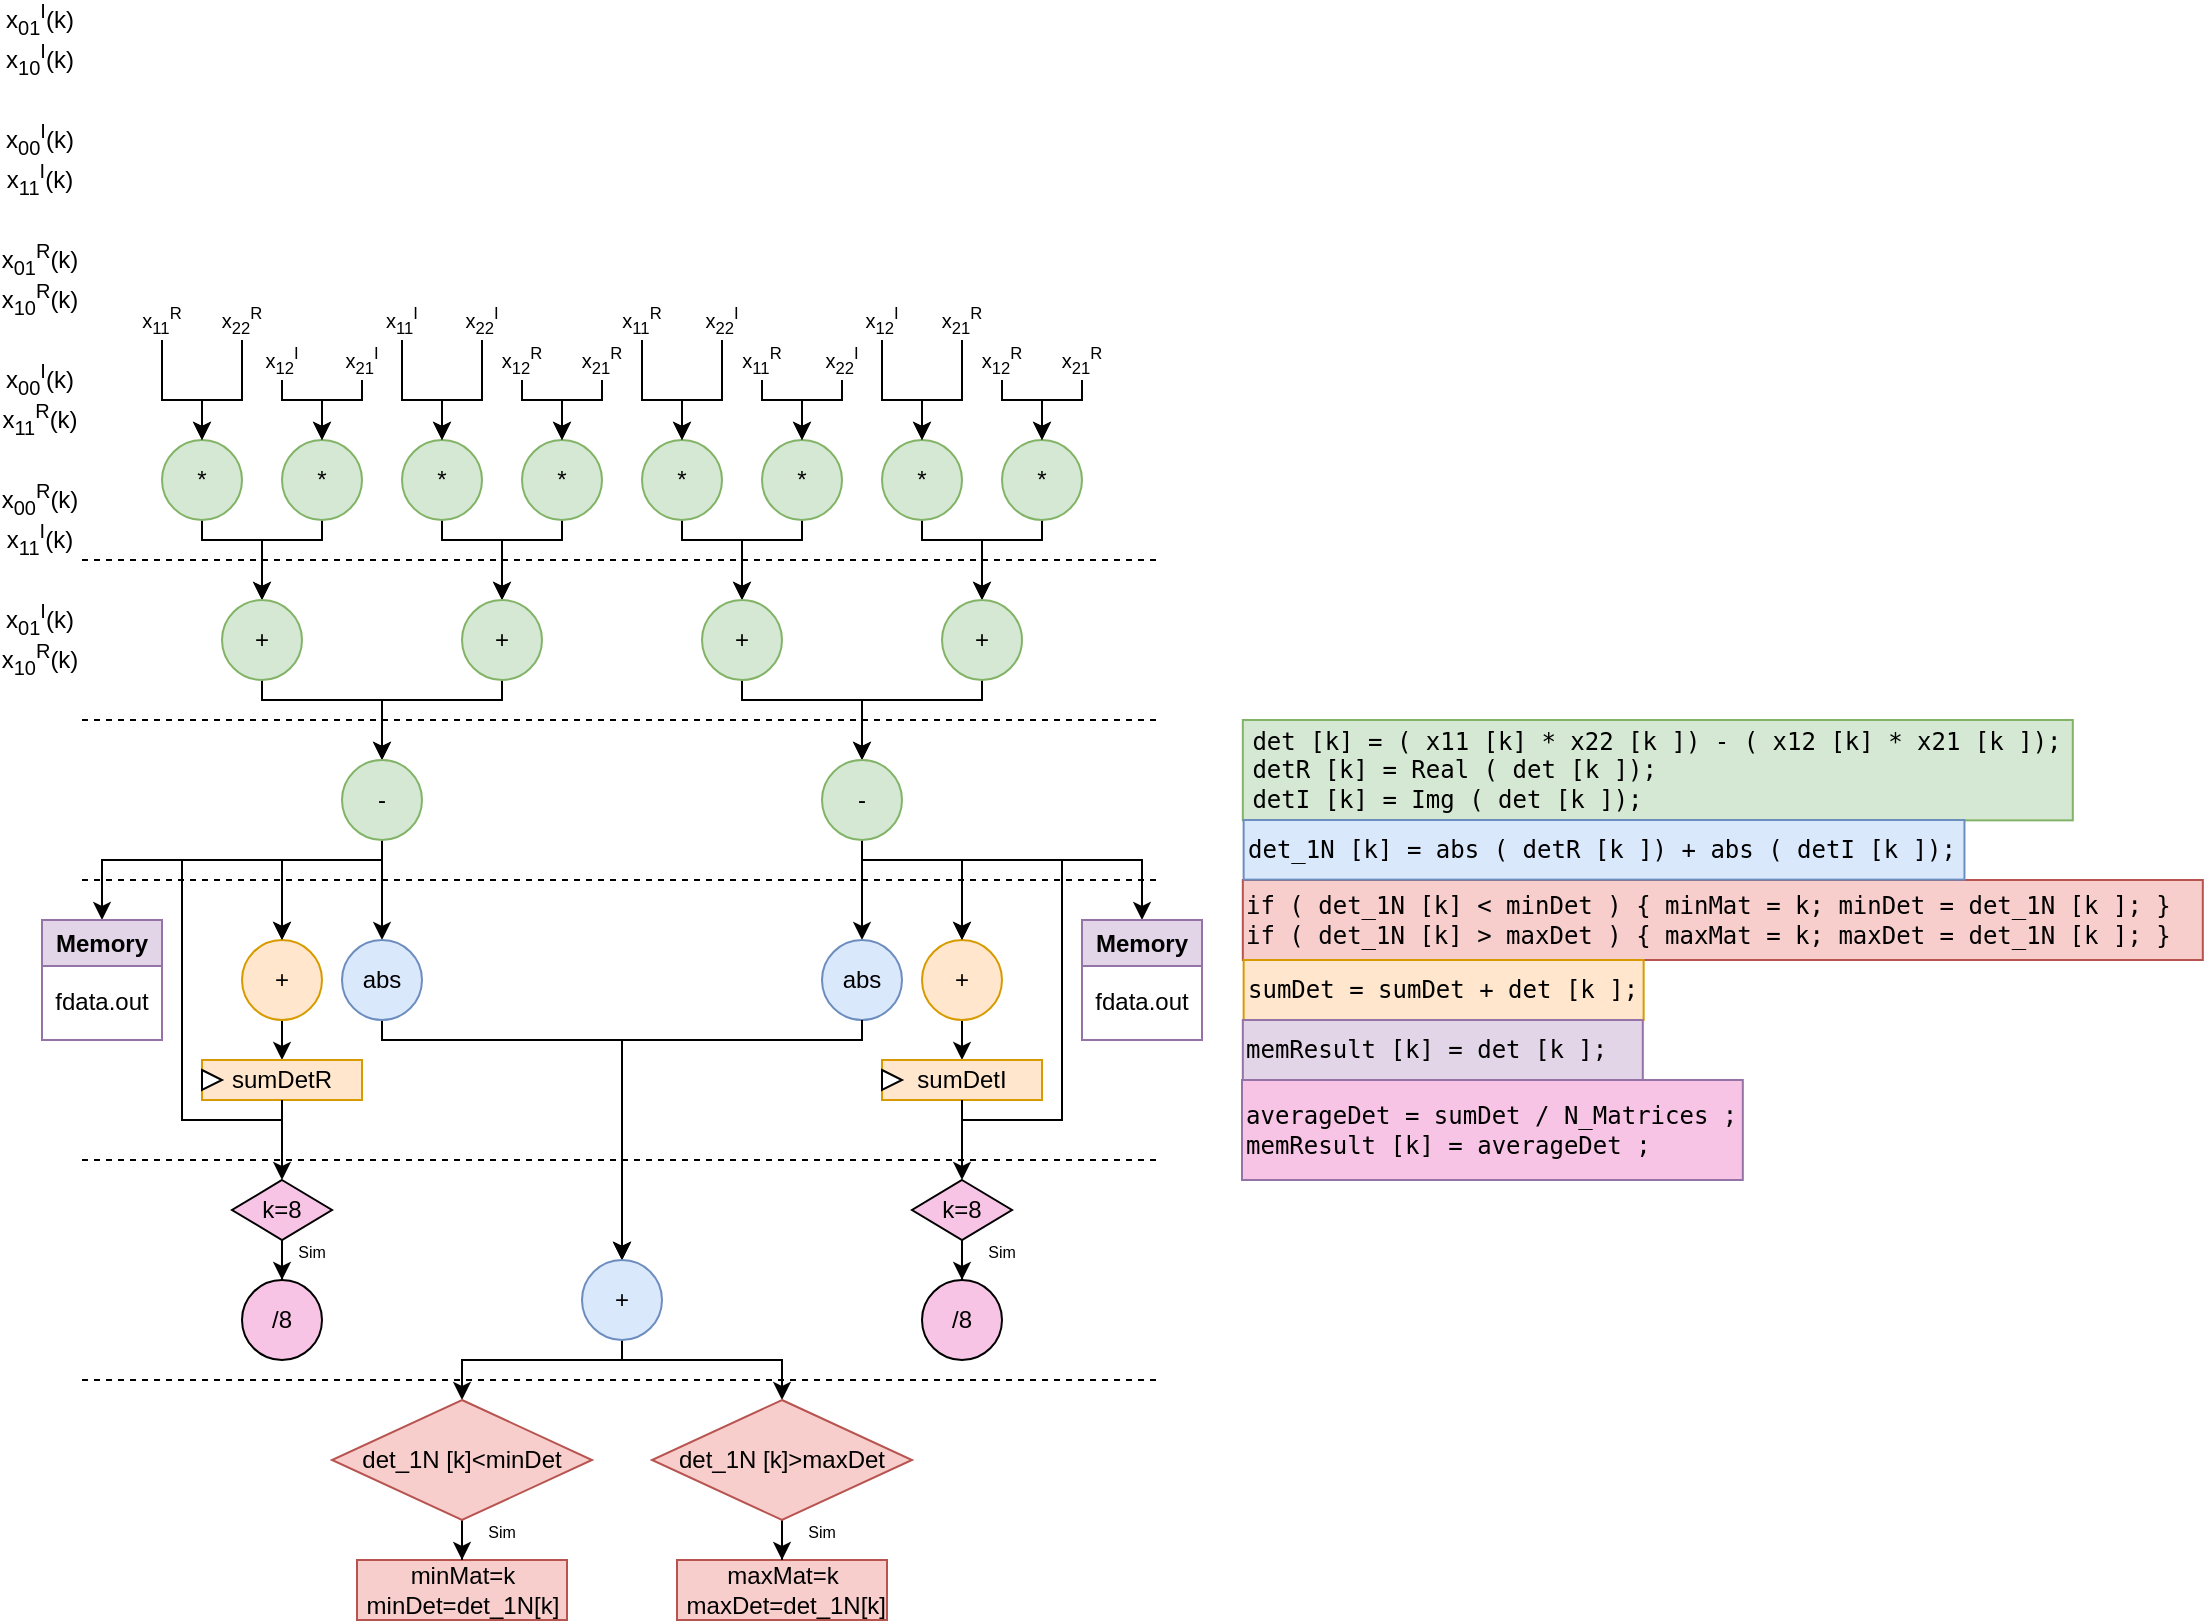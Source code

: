 <mxfile version="24.8.3">
  <diagram name="Page-1" id="7IZlaRfim9HSo66foFJ8">
    <mxGraphModel dx="710" dy="413" grid="1" gridSize="10" guides="1" tooltips="1" connect="1" arrows="1" fold="1" page="1" pageScale="1" pageWidth="850" pageHeight="1100" math="0" shadow="0">
      <root>
        <mxCell id="0" />
        <mxCell id="1" parent="0" />
        <mxCell id="OnwZRqGxgUayh9ZLNMnh-13" value="" style="endArrow=none;dashed=1;html=1;rounded=0;" edge="1" parent="1">
          <mxGeometry width="50" height="50" relative="1" as="geometry">
            <mxPoint x="200" y="420" as="sourcePoint" />
            <mxPoint x="740" y="420" as="targetPoint" />
          </mxGeometry>
        </mxCell>
        <mxCell id="OnwZRqGxgUayh9ZLNMnh-18" value="" style="endArrow=none;dashed=1;html=1;rounded=0;" edge="1" parent="1">
          <mxGeometry width="50" height="50" relative="1" as="geometry">
            <mxPoint x="200" y="500" as="sourcePoint" />
            <mxPoint x="740" y="500" as="targetPoint" />
          </mxGeometry>
        </mxCell>
        <mxCell id="OnwZRqGxgUayh9ZLNMnh-43" style="edgeStyle=orthogonalEdgeStyle;rounded=0;orthogonalLoop=1;jettySize=auto;html=1;entryX=0.5;entryY=0;entryDx=0;entryDy=0;" edge="1" parent="1" source="OnwZRqGxgUayh9ZLNMnh-23" target="OnwZRqGxgUayh9ZLNMnh-31">
          <mxGeometry relative="1" as="geometry">
            <Array as="points">
              <mxPoint x="260" y="410" />
              <mxPoint x="290" y="410" />
            </Array>
          </mxGeometry>
        </mxCell>
        <mxCell id="OnwZRqGxgUayh9ZLNMnh-23" value="*" style="ellipse;whiteSpace=wrap;html=1;aspect=fixed;fillColor=#d5e8d4;strokeColor=#82b366;" vertex="1" parent="1">
          <mxGeometry x="240" y="360" width="40" height="40" as="geometry" />
        </mxCell>
        <mxCell id="OnwZRqGxgUayh9ZLNMnh-45" style="edgeStyle=orthogonalEdgeStyle;rounded=0;orthogonalLoop=1;jettySize=auto;html=1;entryX=0.5;entryY=0;entryDx=0;entryDy=0;" edge="1" parent="1" target="OnwZRqGxgUayh9ZLNMnh-32">
          <mxGeometry relative="1" as="geometry">
            <mxPoint x="380" y="400" as="sourcePoint" />
            <Array as="points">
              <mxPoint x="380" y="410" />
              <mxPoint x="410" y="410" />
            </Array>
          </mxGeometry>
        </mxCell>
        <mxCell id="OnwZRqGxgUayh9ZLNMnh-48" style="edgeStyle=orthogonalEdgeStyle;rounded=0;orthogonalLoop=1;jettySize=auto;html=1;entryX=0.5;entryY=0;entryDx=0;entryDy=0;" edge="1" parent="1" target="OnwZRqGxgUayh9ZLNMnh-33">
          <mxGeometry relative="1" as="geometry">
            <mxPoint x="500" y="400" as="sourcePoint" />
            <Array as="points">
              <mxPoint x="500" y="410" />
              <mxPoint x="530" y="410" />
            </Array>
          </mxGeometry>
        </mxCell>
        <mxCell id="OnwZRqGxgUayh9ZLNMnh-50" style="edgeStyle=orthogonalEdgeStyle;rounded=0;orthogonalLoop=1;jettySize=auto;html=1;entryX=0.5;entryY=0;entryDx=0;entryDy=0;" edge="1" parent="1" target="OnwZRqGxgUayh9ZLNMnh-34">
          <mxGeometry relative="1" as="geometry">
            <mxPoint x="620" y="400" as="sourcePoint" />
            <Array as="points">
              <mxPoint x="620" y="410" />
              <mxPoint x="650" y="410" />
            </Array>
          </mxGeometry>
        </mxCell>
        <mxCell id="OnwZRqGxgUayh9ZLNMnh-44" style="edgeStyle=orthogonalEdgeStyle;rounded=0;orthogonalLoop=1;jettySize=auto;html=1;entryX=0.5;entryY=0;entryDx=0;entryDy=0;" edge="1" parent="1" target="OnwZRqGxgUayh9ZLNMnh-31">
          <mxGeometry relative="1" as="geometry">
            <mxPoint x="320" y="400" as="sourcePoint" />
            <Array as="points">
              <mxPoint x="320" y="410" />
              <mxPoint x="290" y="410" />
            </Array>
          </mxGeometry>
        </mxCell>
        <mxCell id="OnwZRqGxgUayh9ZLNMnh-47" style="edgeStyle=orthogonalEdgeStyle;rounded=0;orthogonalLoop=1;jettySize=auto;html=1;entryX=0.5;entryY=0;entryDx=0;entryDy=0;" edge="1" parent="1" target="OnwZRqGxgUayh9ZLNMnh-32">
          <mxGeometry relative="1" as="geometry">
            <mxPoint x="440" y="400" as="sourcePoint" />
            <Array as="points">
              <mxPoint x="440" y="410" />
              <mxPoint x="410" y="410" />
            </Array>
          </mxGeometry>
        </mxCell>
        <mxCell id="OnwZRqGxgUayh9ZLNMnh-49" style="edgeStyle=orthogonalEdgeStyle;rounded=0;orthogonalLoop=1;jettySize=auto;html=1;" edge="1" parent="1">
          <mxGeometry relative="1" as="geometry">
            <mxPoint x="530" y="440" as="targetPoint" />
            <mxPoint x="560" y="400" as="sourcePoint" />
            <Array as="points">
              <mxPoint x="560" y="410" />
              <mxPoint x="530" y="410" />
            </Array>
          </mxGeometry>
        </mxCell>
        <mxCell id="OnwZRqGxgUayh9ZLNMnh-51" style="edgeStyle=orthogonalEdgeStyle;rounded=0;orthogonalLoop=1;jettySize=auto;html=1;" edge="1" parent="1">
          <mxGeometry relative="1" as="geometry">
            <mxPoint x="650" y="440" as="targetPoint" />
            <mxPoint x="680" y="400" as="sourcePoint" />
            <Array as="points">
              <mxPoint x="680" y="410" />
              <mxPoint x="650" y="410" />
            </Array>
          </mxGeometry>
        </mxCell>
        <mxCell id="OnwZRqGxgUayh9ZLNMnh-53" style="edgeStyle=orthogonalEdgeStyle;rounded=0;orthogonalLoop=1;jettySize=auto;html=1;entryX=0.5;entryY=0;entryDx=0;entryDy=0;" edge="1" parent="1" source="OnwZRqGxgUayh9ZLNMnh-31" target="OnwZRqGxgUayh9ZLNMnh-40">
          <mxGeometry relative="1" as="geometry">
            <Array as="points">
              <mxPoint x="290" y="490" />
              <mxPoint x="350" y="490" />
            </Array>
          </mxGeometry>
        </mxCell>
        <mxCell id="OnwZRqGxgUayh9ZLNMnh-31" value="+" style="ellipse;whiteSpace=wrap;html=1;aspect=fixed;fillColor=#d5e8d4;strokeColor=#82b366;" vertex="1" parent="1">
          <mxGeometry x="270" y="440" width="40" height="40" as="geometry" />
        </mxCell>
        <mxCell id="OnwZRqGxgUayh9ZLNMnh-54" style="edgeStyle=orthogonalEdgeStyle;rounded=0;orthogonalLoop=1;jettySize=auto;html=1;entryX=0.5;entryY=0;entryDx=0;entryDy=0;" edge="1" parent="1" source="OnwZRqGxgUayh9ZLNMnh-32" target="OnwZRqGxgUayh9ZLNMnh-40">
          <mxGeometry relative="1" as="geometry">
            <Array as="points">
              <mxPoint x="410" y="490" />
              <mxPoint x="350" y="490" />
            </Array>
          </mxGeometry>
        </mxCell>
        <mxCell id="OnwZRqGxgUayh9ZLNMnh-32" value="+" style="ellipse;whiteSpace=wrap;html=1;aspect=fixed;fillColor=#d5e8d4;strokeColor=#82b366;" vertex="1" parent="1">
          <mxGeometry x="390" y="440" width="40" height="40" as="geometry" />
        </mxCell>
        <mxCell id="OnwZRqGxgUayh9ZLNMnh-55" style="edgeStyle=orthogonalEdgeStyle;rounded=0;orthogonalLoop=1;jettySize=auto;html=1;entryX=0.5;entryY=0;entryDx=0;entryDy=0;" edge="1" parent="1" source="OnwZRqGxgUayh9ZLNMnh-33" target="OnwZRqGxgUayh9ZLNMnh-41">
          <mxGeometry relative="1" as="geometry">
            <Array as="points">
              <mxPoint x="530" y="490" />
              <mxPoint x="590" y="490" />
            </Array>
          </mxGeometry>
        </mxCell>
        <mxCell id="OnwZRqGxgUayh9ZLNMnh-33" value="+" style="ellipse;whiteSpace=wrap;html=1;aspect=fixed;fillColor=#d5e8d4;strokeColor=#82b366;" vertex="1" parent="1">
          <mxGeometry x="510" y="440" width="40" height="40" as="geometry" />
        </mxCell>
        <mxCell id="OnwZRqGxgUayh9ZLNMnh-56" style="edgeStyle=orthogonalEdgeStyle;rounded=0;orthogonalLoop=1;jettySize=auto;html=1;" edge="1" parent="1" source="OnwZRqGxgUayh9ZLNMnh-34">
          <mxGeometry relative="1" as="geometry">
            <mxPoint x="590" y="520" as="targetPoint" />
            <Array as="points">
              <mxPoint x="650" y="490" />
              <mxPoint x="590" y="490" />
            </Array>
          </mxGeometry>
        </mxCell>
        <mxCell id="OnwZRqGxgUayh9ZLNMnh-34" value="+" style="ellipse;whiteSpace=wrap;html=1;aspect=fixed;fillColor=#d5e8d4;strokeColor=#82b366;" vertex="1" parent="1">
          <mxGeometry x="630" y="440" width="40" height="40" as="geometry" />
        </mxCell>
        <mxCell id="OnwZRqGxgUayh9ZLNMnh-60" style="edgeStyle=orthogonalEdgeStyle;rounded=0;orthogonalLoop=1;jettySize=auto;html=1;" edge="1" parent="1" source="OnwZRqGxgUayh9ZLNMnh-40" target="OnwZRqGxgUayh9ZLNMnh-58">
          <mxGeometry relative="1" as="geometry" />
        </mxCell>
        <mxCell id="OnwZRqGxgUayh9ZLNMnh-96" style="edgeStyle=orthogonalEdgeStyle;rounded=0;orthogonalLoop=1;jettySize=auto;html=1;exitX=0.5;exitY=1;exitDx=0;exitDy=0;" edge="1" parent="1" source="OnwZRqGxgUayh9ZLNMnh-40">
          <mxGeometry relative="1" as="geometry">
            <mxPoint x="300" y="610" as="targetPoint" />
            <Array as="points">
              <mxPoint x="350" y="570" />
              <mxPoint x="300" y="570" />
              <mxPoint x="300" y="600" />
            </Array>
          </mxGeometry>
        </mxCell>
        <mxCell id="OnwZRqGxgUayh9ZLNMnh-134" style="edgeStyle=orthogonalEdgeStyle;rounded=0;orthogonalLoop=1;jettySize=auto;html=1;entryX=0.5;entryY=0;entryDx=0;entryDy=0;" edge="1" parent="1" source="OnwZRqGxgUayh9ZLNMnh-40" target="OnwZRqGxgUayh9ZLNMnh-131">
          <mxGeometry relative="1" as="geometry">
            <Array as="points">
              <mxPoint x="350" y="570" />
              <mxPoint x="210" y="570" />
            </Array>
          </mxGeometry>
        </mxCell>
        <mxCell id="OnwZRqGxgUayh9ZLNMnh-40" value="-" style="ellipse;whiteSpace=wrap;html=1;aspect=fixed;fillColor=#d5e8d4;strokeColor=#82b366;" vertex="1" parent="1">
          <mxGeometry x="330" y="520" width="40" height="40" as="geometry" />
        </mxCell>
        <mxCell id="OnwZRqGxgUayh9ZLNMnh-61" style="edgeStyle=orthogonalEdgeStyle;rounded=0;orthogonalLoop=1;jettySize=auto;html=1;entryX=0.5;entryY=0;entryDx=0;entryDy=0;" edge="1" parent="1" source="OnwZRqGxgUayh9ZLNMnh-41" target="OnwZRqGxgUayh9ZLNMnh-59">
          <mxGeometry relative="1" as="geometry" />
        </mxCell>
        <mxCell id="OnwZRqGxgUayh9ZLNMnh-97" style="edgeStyle=orthogonalEdgeStyle;rounded=0;orthogonalLoop=1;jettySize=auto;html=1;entryX=0.5;entryY=0;entryDx=0;entryDy=0;" edge="1" parent="1" source="OnwZRqGxgUayh9ZLNMnh-41" target="OnwZRqGxgUayh9ZLNMnh-95">
          <mxGeometry relative="1" as="geometry">
            <Array as="points">
              <mxPoint x="590" y="570" />
              <mxPoint x="640" y="570" />
            </Array>
          </mxGeometry>
        </mxCell>
        <mxCell id="OnwZRqGxgUayh9ZLNMnh-133" style="edgeStyle=orthogonalEdgeStyle;rounded=0;orthogonalLoop=1;jettySize=auto;html=1;entryX=0.5;entryY=0;entryDx=0;entryDy=0;" edge="1" parent="1" source="OnwZRqGxgUayh9ZLNMnh-41" target="OnwZRqGxgUayh9ZLNMnh-129">
          <mxGeometry relative="1" as="geometry">
            <Array as="points">
              <mxPoint x="590" y="570" />
              <mxPoint x="730" y="570" />
            </Array>
          </mxGeometry>
        </mxCell>
        <mxCell id="OnwZRqGxgUayh9ZLNMnh-41" value="-" style="ellipse;whiteSpace=wrap;html=1;aspect=fixed;fillColor=#d5e8d4;strokeColor=#82b366;" vertex="1" parent="1">
          <mxGeometry x="570" y="520" width="40" height="40" as="geometry" />
        </mxCell>
        <mxCell id="OnwZRqGxgUayh9ZLNMnh-57" value="" style="endArrow=none;dashed=1;html=1;rounded=0;" edge="1" parent="1">
          <mxGeometry width="50" height="50" relative="1" as="geometry">
            <mxPoint x="200" y="580" as="sourcePoint" />
            <mxPoint x="740" y="580" as="targetPoint" />
          </mxGeometry>
        </mxCell>
        <mxCell id="OnwZRqGxgUayh9ZLNMnh-67" style="edgeStyle=orthogonalEdgeStyle;rounded=0;orthogonalLoop=1;jettySize=auto;html=1;entryX=0.5;entryY=0;entryDx=0;entryDy=0;" edge="1" parent="1" source="OnwZRqGxgUayh9ZLNMnh-58" target="OnwZRqGxgUayh9ZLNMnh-63">
          <mxGeometry relative="1" as="geometry">
            <Array as="points">
              <mxPoint x="350" y="660" />
              <mxPoint x="470" y="660" />
            </Array>
          </mxGeometry>
        </mxCell>
        <mxCell id="OnwZRqGxgUayh9ZLNMnh-58" value="abs" style="ellipse;whiteSpace=wrap;html=1;aspect=fixed;fillColor=#dae8fc;strokeColor=#6c8ebf;" vertex="1" parent="1">
          <mxGeometry x="330" y="610" width="40" height="40" as="geometry" />
        </mxCell>
        <mxCell id="OnwZRqGxgUayh9ZLNMnh-68" style="edgeStyle=orthogonalEdgeStyle;rounded=0;orthogonalLoop=1;jettySize=auto;html=1;entryX=0.5;entryY=0;entryDx=0;entryDy=0;" edge="1" parent="1" source="OnwZRqGxgUayh9ZLNMnh-63" target="OnwZRqGxgUayh9ZLNMnh-63">
          <mxGeometry relative="1" as="geometry">
            <mxPoint x="480" y="760" as="targetPoint" />
            <Array as="points">
              <mxPoint x="470" y="760" />
              <mxPoint x="470" y="760" />
            </Array>
          </mxGeometry>
        </mxCell>
        <mxCell id="OnwZRqGxgUayh9ZLNMnh-59" value="abs" style="ellipse;whiteSpace=wrap;html=1;aspect=fixed;fillColor=#dae8fc;strokeColor=#6c8ebf;" vertex="1" parent="1">
          <mxGeometry x="570" y="610" width="40" height="40" as="geometry" />
        </mxCell>
        <mxCell id="OnwZRqGxgUayh9ZLNMnh-69" value="" style="endArrow=none;dashed=1;html=1;rounded=0;" edge="1" parent="1">
          <mxGeometry width="50" height="50" relative="1" as="geometry">
            <mxPoint x="200" y="720" as="sourcePoint" />
            <mxPoint x="740" y="720" as="targetPoint" />
          </mxGeometry>
        </mxCell>
        <mxCell id="OnwZRqGxgUayh9ZLNMnh-70" value="" style="edgeStyle=orthogonalEdgeStyle;rounded=0;orthogonalLoop=1;jettySize=auto;html=1;" edge="1" parent="1" source="OnwZRqGxgUayh9ZLNMnh-59" target="OnwZRqGxgUayh9ZLNMnh-63">
          <mxGeometry relative="1" as="geometry">
            <mxPoint x="470" y="710" as="targetPoint" />
            <mxPoint x="590" y="650" as="sourcePoint" />
            <Array as="points">
              <mxPoint x="590" y="660" />
              <mxPoint x="470" y="660" />
            </Array>
          </mxGeometry>
        </mxCell>
        <mxCell id="OnwZRqGxgUayh9ZLNMnh-72" style="edgeStyle=orthogonalEdgeStyle;rounded=0;orthogonalLoop=1;jettySize=auto;html=1;entryX=0.5;entryY=0;entryDx=0;entryDy=0;" edge="1" parent="1" source="OnwZRqGxgUayh9ZLNMnh-63" target="OnwZRqGxgUayh9ZLNMnh-86">
          <mxGeometry relative="1" as="geometry">
            <mxPoint x="390" y="800" as="targetPoint" />
            <Array as="points">
              <mxPoint x="470" y="820" />
              <mxPoint x="390" y="820" />
            </Array>
          </mxGeometry>
        </mxCell>
        <mxCell id="OnwZRqGxgUayh9ZLNMnh-75" style="edgeStyle=orthogonalEdgeStyle;rounded=0;orthogonalLoop=1;jettySize=auto;html=1;entryX=0.5;entryY=0;entryDx=0;entryDy=0;" edge="1" parent="1" source="OnwZRqGxgUayh9ZLNMnh-63" target="OnwZRqGxgUayh9ZLNMnh-88">
          <mxGeometry relative="1" as="geometry">
            <mxPoint x="550" y="800" as="targetPoint" />
            <Array as="points">
              <mxPoint x="470" y="820" />
              <mxPoint x="550" y="820" />
            </Array>
          </mxGeometry>
        </mxCell>
        <mxCell id="OnwZRqGxgUayh9ZLNMnh-63" value="+" style="ellipse;whiteSpace=wrap;html=1;aspect=fixed;fillColor=#dae8fc;strokeColor=#6c8ebf;" vertex="1" parent="1">
          <mxGeometry x="450" y="770" width="40" height="40" as="geometry" />
        </mxCell>
        <mxCell id="OnwZRqGxgUayh9ZLNMnh-71" value="" style="endArrow=none;dashed=1;html=1;rounded=0;" edge="1" parent="1">
          <mxGeometry width="50" height="50" relative="1" as="geometry">
            <mxPoint x="200" y="830" as="sourcePoint" />
            <mxPoint x="740" y="830" as="targetPoint" />
          </mxGeometry>
        </mxCell>
        <mxCell id="OnwZRqGxgUayh9ZLNMnh-81" value="&lt;div&gt;minMat=k&lt;/div&gt;&lt;div&gt;minDet=det_1N[k]&lt;/div&gt;" style="rounded=0;whiteSpace=wrap;html=1;fillColor=#f8cecc;strokeColor=#b85450;" vertex="1" parent="1">
          <mxGeometry x="337.5" y="920" width="105" height="30" as="geometry" />
        </mxCell>
        <mxCell id="OnwZRqGxgUayh9ZLNMnh-82" value="&lt;div&gt;maxMat=k&lt;/div&gt;&lt;div&gt;&amp;nbsp;maxDet=det_1N[k]&lt;/div&gt;" style="rounded=0;whiteSpace=wrap;html=1;fillColor=#f8cecc;strokeColor=#b85450;" vertex="1" parent="1">
          <mxGeometry x="497.5" y="920" width="105" height="30" as="geometry" />
        </mxCell>
        <mxCell id="OnwZRqGxgUayh9ZLNMnh-90" style="edgeStyle=orthogonalEdgeStyle;rounded=0;orthogonalLoop=1;jettySize=auto;html=1;entryX=0.5;entryY=0;entryDx=0;entryDy=0;" edge="1" parent="1" source="OnwZRqGxgUayh9ZLNMnh-86" target="OnwZRqGxgUayh9ZLNMnh-81">
          <mxGeometry relative="1" as="geometry" />
        </mxCell>
        <mxCell id="OnwZRqGxgUayh9ZLNMnh-86" value="det_1N [k]&amp;lt;minDet" style="rhombus;whiteSpace=wrap;html=1;fillColor=#f8cecc;strokeColor=#b85450;" vertex="1" parent="1">
          <mxGeometry x="325" y="840" width="130" height="60" as="geometry" />
        </mxCell>
        <mxCell id="OnwZRqGxgUayh9ZLNMnh-91" style="edgeStyle=orthogonalEdgeStyle;rounded=0;orthogonalLoop=1;jettySize=auto;html=1;" edge="1" parent="1" source="OnwZRqGxgUayh9ZLNMnh-88" target="OnwZRqGxgUayh9ZLNMnh-82">
          <mxGeometry relative="1" as="geometry" />
        </mxCell>
        <mxCell id="OnwZRqGxgUayh9ZLNMnh-88" value="det_1N [k]&amp;gt;maxDet" style="rhombus;whiteSpace=wrap;html=1;fillColor=#f8cecc;strokeColor=#b85450;" vertex="1" parent="1">
          <mxGeometry x="485" y="840" width="130" height="60" as="geometry" />
        </mxCell>
        <mxCell id="OnwZRqGxgUayh9ZLNMnh-92" value="&lt;font style=&quot;font-size: 8px;&quot;&gt;Sim&lt;/font&gt;" style="text;html=1;align=center;verticalAlign=middle;whiteSpace=wrap;rounded=0;" vertex="1" parent="1">
          <mxGeometry x="560" y="900" width="20" height="10" as="geometry" />
        </mxCell>
        <mxCell id="OnwZRqGxgUayh9ZLNMnh-93" value="&lt;font style=&quot;font-size: 8px;&quot;&gt;Sim&lt;/font&gt;" style="text;html=1;align=center;verticalAlign=middle;whiteSpace=wrap;rounded=0;" vertex="1" parent="1">
          <mxGeometry x="400" y="900" width="20" height="10" as="geometry" />
        </mxCell>
        <mxCell id="OnwZRqGxgUayh9ZLNMnh-102" style="edgeStyle=orthogonalEdgeStyle;rounded=0;orthogonalLoop=1;jettySize=auto;html=1;exitX=0.5;exitY=1;exitDx=0;exitDy=0;entryX=0.5;entryY=0;entryDx=0;entryDy=0;" edge="1" parent="1" source="OnwZRqGxgUayh9ZLNMnh-94" target="OnwZRqGxgUayh9ZLNMnh-99">
          <mxGeometry relative="1" as="geometry" />
        </mxCell>
        <mxCell id="OnwZRqGxgUayh9ZLNMnh-94" value="+" style="ellipse;whiteSpace=wrap;html=1;aspect=fixed;fillColor=#ffe6cc;strokeColor=#d79b00;" vertex="1" parent="1">
          <mxGeometry x="280" y="610" width="40" height="40" as="geometry" />
        </mxCell>
        <mxCell id="OnwZRqGxgUayh9ZLNMnh-103" style="edgeStyle=orthogonalEdgeStyle;rounded=0;orthogonalLoop=1;jettySize=auto;html=1;exitX=0.5;exitY=1;exitDx=0;exitDy=0;entryX=0.5;entryY=0;entryDx=0;entryDy=0;" edge="1" parent="1" source="OnwZRqGxgUayh9ZLNMnh-95" target="OnwZRqGxgUayh9ZLNMnh-100">
          <mxGeometry relative="1" as="geometry">
            <Array as="points">
              <mxPoint x="640" y="660" />
              <mxPoint x="640" y="660" />
            </Array>
          </mxGeometry>
        </mxCell>
        <mxCell id="OnwZRqGxgUayh9ZLNMnh-95" value="+" style="ellipse;whiteSpace=wrap;html=1;aspect=fixed;fillColor=#ffe6cc;strokeColor=#d79b00;" vertex="1" parent="1">
          <mxGeometry x="620" y="610" width="40" height="40" as="geometry" />
        </mxCell>
        <mxCell id="OnwZRqGxgUayh9ZLNMnh-104" style="edgeStyle=orthogonalEdgeStyle;rounded=0;orthogonalLoop=1;jettySize=auto;html=1;entryX=0.5;entryY=0;entryDx=0;entryDy=0;" edge="1" parent="1" source="OnwZRqGxgUayh9ZLNMnh-99" target="OnwZRqGxgUayh9ZLNMnh-94">
          <mxGeometry relative="1" as="geometry">
            <Array as="points">
              <mxPoint x="300" y="700" />
              <mxPoint x="250" y="700" />
              <mxPoint x="250" y="570" />
              <mxPoint x="300" y="570" />
            </Array>
          </mxGeometry>
        </mxCell>
        <mxCell id="OnwZRqGxgUayh9ZLNMnh-109" style="edgeStyle=orthogonalEdgeStyle;rounded=0;orthogonalLoop=1;jettySize=auto;html=1;entryX=0.5;entryY=0;entryDx=0;entryDy=0;" edge="1" parent="1" source="OnwZRqGxgUayh9ZLNMnh-112" target="OnwZRqGxgUayh9ZLNMnh-108">
          <mxGeometry relative="1" as="geometry" />
        </mxCell>
        <mxCell id="OnwZRqGxgUayh9ZLNMnh-99" value="sumDetR" style="rounded=0;whiteSpace=wrap;html=1;fillColor=#ffe6cc;strokeColor=#d79b00;" vertex="1" parent="1">
          <mxGeometry x="260" y="670" width="80" height="20" as="geometry" />
        </mxCell>
        <mxCell id="OnwZRqGxgUayh9ZLNMnh-105" style="edgeStyle=orthogonalEdgeStyle;rounded=0;orthogonalLoop=1;jettySize=auto;html=1;entryX=0.5;entryY=0;entryDx=0;entryDy=0;" edge="1" parent="1" source="OnwZRqGxgUayh9ZLNMnh-100" target="OnwZRqGxgUayh9ZLNMnh-95">
          <mxGeometry relative="1" as="geometry">
            <Array as="points">
              <mxPoint x="640" y="700" />
              <mxPoint x="690" y="700" />
              <mxPoint x="690" y="570" />
              <mxPoint x="640" y="570" />
            </Array>
          </mxGeometry>
        </mxCell>
        <mxCell id="OnwZRqGxgUayh9ZLNMnh-111" style="edgeStyle=orthogonalEdgeStyle;rounded=0;orthogonalLoop=1;jettySize=auto;html=1;entryX=0.5;entryY=0;entryDx=0;entryDy=0;" edge="1" parent="1" source="OnwZRqGxgUayh9ZLNMnh-116" target="OnwZRqGxgUayh9ZLNMnh-110">
          <mxGeometry relative="1" as="geometry" />
        </mxCell>
        <mxCell id="OnwZRqGxgUayh9ZLNMnh-100" value="sumDetI" style="rounded=0;whiteSpace=wrap;html=1;fillColor=#ffe6cc;strokeColor=#d79b00;" vertex="1" parent="1">
          <mxGeometry x="600" y="670" width="80" height="20" as="geometry" />
        </mxCell>
        <mxCell id="OnwZRqGxgUayh9ZLNMnh-106" value="" style="triangle;whiteSpace=wrap;html=1;" vertex="1" parent="1">
          <mxGeometry x="260" y="675" width="10" height="10" as="geometry" />
        </mxCell>
        <mxCell id="OnwZRqGxgUayh9ZLNMnh-107" value="" style="triangle;whiteSpace=wrap;html=1;" vertex="1" parent="1">
          <mxGeometry x="600" y="675" width="10" height="10" as="geometry" />
        </mxCell>
        <mxCell id="OnwZRqGxgUayh9ZLNMnh-108" value="/8" style="ellipse;whiteSpace=wrap;html=1;aspect=fixed;fillColor=#F8C4E5;" vertex="1" parent="1">
          <mxGeometry x="280" y="780" width="40" height="40" as="geometry" />
        </mxCell>
        <mxCell id="OnwZRqGxgUayh9ZLNMnh-110" value="/8" style="ellipse;whiteSpace=wrap;html=1;aspect=fixed;fillColor=#F8C4E5;" vertex="1" parent="1">
          <mxGeometry x="620" y="780" width="40" height="40" as="geometry" />
        </mxCell>
        <mxCell id="OnwZRqGxgUayh9ZLNMnh-114" value="" style="edgeStyle=orthogonalEdgeStyle;rounded=0;orthogonalLoop=1;jettySize=auto;html=1;entryX=0.5;entryY=0;entryDx=0;entryDy=0;" edge="1" parent="1" source="OnwZRqGxgUayh9ZLNMnh-99" target="OnwZRqGxgUayh9ZLNMnh-112">
          <mxGeometry relative="1" as="geometry">
            <mxPoint x="270" y="690" as="sourcePoint" />
            <mxPoint x="270" y="770" as="targetPoint" />
          </mxGeometry>
        </mxCell>
        <mxCell id="OnwZRqGxgUayh9ZLNMnh-112" value="k=8" style="rhombus;whiteSpace=wrap;html=1;fillColor=#F8C4E5;" vertex="1" parent="1">
          <mxGeometry x="275" y="730" width="50" height="30" as="geometry" />
        </mxCell>
        <mxCell id="OnwZRqGxgUayh9ZLNMnh-117" value="" style="edgeStyle=orthogonalEdgeStyle;rounded=0;orthogonalLoop=1;jettySize=auto;html=1;entryX=0.5;entryY=0;entryDx=0;entryDy=0;" edge="1" parent="1" source="OnwZRqGxgUayh9ZLNMnh-100" target="OnwZRqGxgUayh9ZLNMnh-116">
          <mxGeometry relative="1" as="geometry">
            <mxPoint x="670" y="690" as="sourcePoint" />
            <mxPoint x="670" y="770" as="targetPoint" />
          </mxGeometry>
        </mxCell>
        <mxCell id="OnwZRqGxgUayh9ZLNMnh-116" value="k=8" style="rhombus;whiteSpace=wrap;html=1;fillColor=#F8C4E5;" vertex="1" parent="1">
          <mxGeometry x="615" y="730" width="50" height="30" as="geometry" />
        </mxCell>
        <mxCell id="OnwZRqGxgUayh9ZLNMnh-119" value="&lt;font style=&quot;font-size: 8px;&quot;&gt;Sim&lt;/font&gt;" style="text;html=1;align=center;verticalAlign=middle;whiteSpace=wrap;rounded=0;" vertex="1" parent="1">
          <mxGeometry x="305" y="760" width="20" height="10" as="geometry" />
        </mxCell>
        <mxCell id="OnwZRqGxgUayh9ZLNMnh-120" value="&lt;font style=&quot;font-size: 8px;&quot;&gt;Sim&lt;/font&gt;" style="text;html=1;align=center;verticalAlign=middle;whiteSpace=wrap;rounded=0;" vertex="1" parent="1">
          <mxGeometry x="650" y="760" width="20" height="10" as="geometry" />
        </mxCell>
        <mxCell id="OnwZRqGxgUayh9ZLNMnh-121" value="&lt;div align=&quot;left&quot;&gt;&lt;pre&gt;det [k] = ( x11 [k] * x22 [k ]) - ( x12 [k] * x21 [k ]);&lt;br&gt;detR [k] = Real ( det [k ]);&lt;br&gt;detI [k] = Img ( det [k ]);&lt;/pre&gt;&lt;/div&gt;" style="whiteSpace=wrap;html=1;align=center;fillColor=#d5e8d4;strokeColor=#82b366;" vertex="1" parent="1">
          <mxGeometry x="780.41" y="500" width="415" height="50.18" as="geometry" />
        </mxCell>
        <mxCell id="OnwZRqGxgUayh9ZLNMnh-122" value="&lt;pre&gt;if ( det_1N [k] &amp;lt; minDet ) { minMat = k; minDet = det_1N [k ]; }&lt;br&gt;if ( det_1N [k] &amp;gt; maxDet ) { maxMat = k; maxDet = det_1N [k ]; }&lt;/pre&gt;" style="whiteSpace=wrap;html=1;align=left;fillColor=#f8cecc;strokeColor=#b85450;" vertex="1" parent="1">
          <mxGeometry x="780.41" y="580" width="480" height="40" as="geometry" />
        </mxCell>
        <mxCell id="OnwZRqGxgUayh9ZLNMnh-123" value="&lt;pre&gt;sumDet = sumDet + det [k ];&lt;/pre&gt;" style="whiteSpace=wrap;html=1;align=left;fillColor=#ffe6cc;strokeColor=#d79b00;" vertex="1" parent="1">
          <mxGeometry x="780.82" y="620" width="200" height="30" as="geometry" />
        </mxCell>
        <mxCell id="OnwZRqGxgUayh9ZLNMnh-124" value="&lt;pre&gt;memResult [k] = det [k ];&lt;/pre&gt;" style="whiteSpace=wrap;html=1;align=left;fillColor=#e1d5e7;strokeColor=#9673a6;" vertex="1" parent="1">
          <mxGeometry x="780.41" y="650" width="200" height="30" as="geometry" />
        </mxCell>
        <mxCell id="OnwZRqGxgUayh9ZLNMnh-126" value="&lt;pre&gt;averageDet = sumDet / N_Matrices ;&lt;br&gt;memResult [k] = averageDet ;&lt;/pre&gt;" style="whiteSpace=wrap;html=1;align=left;fillColor=#F8C4E5;strokeColor=#9673a6;" vertex="1" parent="1">
          <mxGeometry x="780" y="680" width="250.41" height="50" as="geometry" />
        </mxCell>
        <mxCell id="OnwZRqGxgUayh9ZLNMnh-127" value="&lt;pre&gt;det_1N [k] = abs ( detR [k ]) + abs ( detI [k ]);&lt;/pre&gt;" style="whiteSpace=wrap;html=1;align=left;fillColor=#dae8fc;strokeColor=#6c8ebf;" vertex="1" parent="1">
          <mxGeometry x="780.82" y="550" width="360.41" height="29.82" as="geometry" />
        </mxCell>
        <mxCell id="OnwZRqGxgUayh9ZLNMnh-129" value="Memory" style="swimlane;whiteSpace=wrap;html=1;fillColor=#e1d5e7;strokeColor=#9673a6;" vertex="1" parent="1">
          <mxGeometry x="700" y="600" width="60" height="60" as="geometry" />
        </mxCell>
        <mxCell id="OnwZRqGxgUayh9ZLNMnh-130" value="fdata.out" style="text;html=1;align=center;verticalAlign=middle;whiteSpace=wrap;rounded=0;" vertex="1" parent="OnwZRqGxgUayh9ZLNMnh-129">
          <mxGeometry y="30.72" width="60" height="20" as="geometry" />
        </mxCell>
        <mxCell id="OnwZRqGxgUayh9ZLNMnh-131" value="Memory" style="swimlane;whiteSpace=wrap;html=1;fillColor=#e1d5e7;strokeColor=#9673a6;" vertex="1" parent="1">
          <mxGeometry x="180" y="600" width="60" height="60" as="geometry" />
        </mxCell>
        <mxCell id="OnwZRqGxgUayh9ZLNMnh-132" value="fdata.out" style="text;html=1;align=center;verticalAlign=middle;whiteSpace=wrap;rounded=0;" vertex="1" parent="OnwZRqGxgUayh9ZLNMnh-131">
          <mxGeometry y="30.72" width="60" height="20" as="geometry" />
        </mxCell>
        <mxCell id="OnwZRqGxgUayh9ZLNMnh-150" style="edgeStyle=orthogonalEdgeStyle;rounded=0;orthogonalLoop=1;jettySize=auto;html=1;entryX=0.5;entryY=0;entryDx=0;entryDy=0;" edge="1" parent="1" source="OnwZRqGxgUayh9ZLNMnh-136" target="OnwZRqGxgUayh9ZLNMnh-23">
          <mxGeometry relative="1" as="geometry">
            <Array as="points">
              <mxPoint x="240" y="340" />
              <mxPoint x="260" y="340" />
            </Array>
          </mxGeometry>
        </mxCell>
        <mxCell id="OnwZRqGxgUayh9ZLNMnh-136" value="&lt;font style=&quot;font-size: 10px;&quot;&gt;x&lt;sub&gt;11&lt;/sub&gt;&lt;sup&gt;R&lt;/sup&gt;&lt;/font&gt;" style="text;html=1;align=center;verticalAlign=middle;whiteSpace=wrap;rounded=0;" vertex="1" parent="1">
          <mxGeometry x="230" y="290" width="20" height="20" as="geometry" />
        </mxCell>
        <mxCell id="OnwZRqGxgUayh9ZLNMnh-137" value="x&lt;sub&gt;01&lt;/sub&gt;&lt;sup&gt;I&lt;/sup&gt;(k)" style="text;html=1;align=center;verticalAlign=middle;whiteSpace=wrap;rounded=0;" vertex="1" parent="1">
          <mxGeometry x="159" y="140" width="40" height="20" as="geometry" />
        </mxCell>
        <mxCell id="OnwZRqGxgUayh9ZLNMnh-151" style="edgeStyle=orthogonalEdgeStyle;rounded=0;orthogonalLoop=1;jettySize=auto;html=1;entryX=0.5;entryY=0;entryDx=0;entryDy=0;" edge="1" parent="1" source="OnwZRqGxgUayh9ZLNMnh-138" target="OnwZRqGxgUayh9ZLNMnh-23">
          <mxGeometry relative="1" as="geometry">
            <Array as="points">
              <mxPoint x="280" y="340" />
              <mxPoint x="260" y="340" />
            </Array>
          </mxGeometry>
        </mxCell>
        <mxCell id="OnwZRqGxgUayh9ZLNMnh-138" value="&lt;font style=&quot;font-size: 10px;&quot;&gt;x&lt;sub&gt;22&lt;/sub&gt;&lt;sup&gt;R&lt;/sup&gt;&lt;/font&gt;" style="text;html=1;align=center;verticalAlign=middle;whiteSpace=wrap;rounded=0;fontSize=9;" vertex="1" parent="1">
          <mxGeometry x="270" y="290" width="20" height="20" as="geometry" />
        </mxCell>
        <mxCell id="OnwZRqGxgUayh9ZLNMnh-139" value="x&lt;sub&gt;10&lt;/sub&gt;&lt;sup&gt;I&lt;/sup&gt;(k)" style="text;html=1;align=center;verticalAlign=middle;whiteSpace=wrap;rounded=0;" vertex="1" parent="1">
          <mxGeometry x="159" y="160" width="40" height="20" as="geometry" />
        </mxCell>
        <mxCell id="OnwZRqGxgUayh9ZLNMnh-140" value="x&lt;sub&gt;00&lt;/sub&gt;&lt;sup&gt;I&lt;/sup&gt;(k)" style="text;html=1;align=center;verticalAlign=middle;whiteSpace=wrap;rounded=0;" vertex="1" parent="1">
          <mxGeometry x="159" y="200" width="40" height="20" as="geometry" />
        </mxCell>
        <mxCell id="OnwZRqGxgUayh9ZLNMnh-141" value="x&lt;sub&gt;11&lt;/sub&gt;&lt;sup&gt;I&lt;/sup&gt;(k)" style="text;html=1;align=center;verticalAlign=middle;whiteSpace=wrap;rounded=0;" vertex="1" parent="1">
          <mxGeometry x="159" y="220" width="40" height="20" as="geometry" />
        </mxCell>
        <mxCell id="OnwZRqGxgUayh9ZLNMnh-142" value="x&lt;sub&gt;01&lt;/sub&gt;&lt;sup&gt;R&lt;/sup&gt;(k)" style="text;html=1;align=center;verticalAlign=middle;whiteSpace=wrap;rounded=0;" vertex="1" parent="1">
          <mxGeometry x="159" y="260" width="40" height="20" as="geometry" />
        </mxCell>
        <mxCell id="OnwZRqGxgUayh9ZLNMnh-143" value="x&lt;sub&gt;10&lt;/sub&gt;&lt;sup&gt;R&lt;/sup&gt;(k)" style="text;html=1;align=center;verticalAlign=middle;whiteSpace=wrap;rounded=0;" vertex="1" parent="1">
          <mxGeometry x="159" y="280" width="40" height="20" as="geometry" />
        </mxCell>
        <mxCell id="OnwZRqGxgUayh9ZLNMnh-144" value="x&lt;sub&gt;00&lt;/sub&gt;&lt;sup&gt;I&lt;/sup&gt;(k)" style="text;html=1;align=center;verticalAlign=middle;whiteSpace=wrap;rounded=0;" vertex="1" parent="1">
          <mxGeometry x="159" y="320" width="40" height="20" as="geometry" />
        </mxCell>
        <mxCell id="OnwZRqGxgUayh9ZLNMnh-145" value="x&lt;sub&gt;00&lt;/sub&gt;&lt;sup&gt;R&lt;/sup&gt;(k)" style="text;html=1;align=center;verticalAlign=middle;whiteSpace=wrap;rounded=0;" vertex="1" parent="1">
          <mxGeometry x="159" y="380" width="40" height="20" as="geometry" />
        </mxCell>
        <mxCell id="OnwZRqGxgUayh9ZLNMnh-146" value="x&lt;sub&gt;11&lt;/sub&gt;&lt;sup&gt;R&lt;/sup&gt;(k)" style="text;html=1;align=center;verticalAlign=middle;whiteSpace=wrap;rounded=0;" vertex="1" parent="1">
          <mxGeometry x="159" y="340" width="40" height="20" as="geometry" />
        </mxCell>
        <mxCell id="OnwZRqGxgUayh9ZLNMnh-147" value="x&lt;sub&gt;11&lt;/sub&gt;&lt;sup&gt;I&lt;/sup&gt;(k)" style="text;html=1;align=center;verticalAlign=middle;whiteSpace=wrap;rounded=0;" vertex="1" parent="1">
          <mxGeometry x="159" y="400" width="40" height="20" as="geometry" />
        </mxCell>
        <mxCell id="OnwZRqGxgUayh9ZLNMnh-148" value="x&lt;sub&gt;01&lt;/sub&gt;&lt;sup&gt;I&lt;/sup&gt;(k)" style="text;html=1;align=center;verticalAlign=middle;whiteSpace=wrap;rounded=0;" vertex="1" parent="1">
          <mxGeometry x="159" y="440" width="40" height="20" as="geometry" />
        </mxCell>
        <mxCell id="OnwZRqGxgUayh9ZLNMnh-149" value="x&lt;sub&gt;10&lt;/sub&gt;&lt;sup&gt;R&lt;/sup&gt;(k)" style="text;html=1;align=center;verticalAlign=middle;whiteSpace=wrap;rounded=0;" vertex="1" parent="1">
          <mxGeometry x="159" y="460" width="40" height="20" as="geometry" />
        </mxCell>
        <mxCell id="OnwZRqGxgUayh9ZLNMnh-153" value="*" style="ellipse;whiteSpace=wrap;html=1;aspect=fixed;fillColor=#d5e8d4;strokeColor=#82b366;" vertex="1" parent="1">
          <mxGeometry x="300" y="360" width="40" height="40" as="geometry" />
        </mxCell>
        <mxCell id="OnwZRqGxgUayh9ZLNMnh-154" style="edgeStyle=orthogonalEdgeStyle;rounded=0;orthogonalLoop=1;jettySize=auto;html=1;entryX=0.5;entryY=0;entryDx=0;entryDy=0;" edge="1" parent="1" source="OnwZRqGxgUayh9ZLNMnh-155" target="OnwZRqGxgUayh9ZLNMnh-153">
          <mxGeometry relative="1" as="geometry">
            <Array as="points">
              <mxPoint x="300" y="340" />
              <mxPoint x="320" y="340" />
            </Array>
          </mxGeometry>
        </mxCell>
        <mxCell id="OnwZRqGxgUayh9ZLNMnh-155" value="&lt;font style=&quot;font-size: 10px;&quot;&gt;x&lt;sub&gt;12&lt;/sub&gt;&lt;sup&gt;I&lt;/sup&gt;&lt;/font&gt;" style="text;html=1;align=center;verticalAlign=middle;whiteSpace=wrap;rounded=0;" vertex="1" parent="1">
          <mxGeometry x="290" y="310" width="20" height="20" as="geometry" />
        </mxCell>
        <mxCell id="OnwZRqGxgUayh9ZLNMnh-156" style="edgeStyle=orthogonalEdgeStyle;rounded=0;orthogonalLoop=1;jettySize=auto;html=1;entryX=0.5;entryY=0;entryDx=0;entryDy=0;" edge="1" parent="1" source="OnwZRqGxgUayh9ZLNMnh-157" target="OnwZRqGxgUayh9ZLNMnh-153">
          <mxGeometry relative="1" as="geometry">
            <Array as="points">
              <mxPoint x="340" y="340" />
              <mxPoint x="320" y="340" />
            </Array>
          </mxGeometry>
        </mxCell>
        <mxCell id="OnwZRqGxgUayh9ZLNMnh-157" value="&lt;font style=&quot;font-size: 10px;&quot;&gt;x&lt;sub&gt;21&lt;/sub&gt;&lt;sup&gt;I&lt;/sup&gt;&lt;/font&gt;" style="text;html=1;align=center;verticalAlign=middle;whiteSpace=wrap;rounded=0;fontSize=9;" vertex="1" parent="1">
          <mxGeometry x="330" y="310" width="20" height="20" as="geometry" />
        </mxCell>
        <mxCell id="OnwZRqGxgUayh9ZLNMnh-158" value="*" style="ellipse;whiteSpace=wrap;html=1;aspect=fixed;fillColor=#d5e8d4;strokeColor=#82b366;" vertex="1" parent="1">
          <mxGeometry x="360" y="360" width="40" height="40" as="geometry" />
        </mxCell>
        <mxCell id="OnwZRqGxgUayh9ZLNMnh-159" style="edgeStyle=orthogonalEdgeStyle;rounded=0;orthogonalLoop=1;jettySize=auto;html=1;entryX=0.5;entryY=0;entryDx=0;entryDy=0;" edge="1" parent="1" source="OnwZRqGxgUayh9ZLNMnh-160" target="OnwZRqGxgUayh9ZLNMnh-158">
          <mxGeometry relative="1" as="geometry">
            <Array as="points">
              <mxPoint x="360" y="340" />
              <mxPoint x="380" y="340" />
            </Array>
          </mxGeometry>
        </mxCell>
        <mxCell id="OnwZRqGxgUayh9ZLNMnh-160" value="&lt;font style=&quot;font-size: 10px;&quot;&gt;x&lt;sub&gt;11&lt;/sub&gt;&lt;sup&gt;I&lt;/sup&gt;&lt;/font&gt;" style="text;html=1;align=center;verticalAlign=middle;whiteSpace=wrap;rounded=0;" vertex="1" parent="1">
          <mxGeometry x="350" y="290" width="20" height="20" as="geometry" />
        </mxCell>
        <mxCell id="OnwZRqGxgUayh9ZLNMnh-161" style="edgeStyle=orthogonalEdgeStyle;rounded=0;orthogonalLoop=1;jettySize=auto;html=1;entryX=0.5;entryY=0;entryDx=0;entryDy=0;" edge="1" parent="1" source="OnwZRqGxgUayh9ZLNMnh-162" target="OnwZRqGxgUayh9ZLNMnh-158">
          <mxGeometry relative="1" as="geometry">
            <Array as="points">
              <mxPoint x="400" y="340" />
              <mxPoint x="380" y="340" />
            </Array>
          </mxGeometry>
        </mxCell>
        <mxCell id="OnwZRqGxgUayh9ZLNMnh-162" value="&lt;font style=&quot;font-size: 10px;&quot;&gt;x&lt;sub&gt;22&lt;/sub&gt;&lt;sup&gt;I&lt;/sup&gt;&lt;/font&gt;" style="text;html=1;align=center;verticalAlign=middle;whiteSpace=wrap;rounded=0;fontSize=9;" vertex="1" parent="1">
          <mxGeometry x="390" y="290" width="20" height="20" as="geometry" />
        </mxCell>
        <mxCell id="OnwZRqGxgUayh9ZLNMnh-163" value="*" style="ellipse;whiteSpace=wrap;html=1;aspect=fixed;fillColor=#d5e8d4;strokeColor=#82b366;" vertex="1" parent="1">
          <mxGeometry x="420" y="360" width="40" height="40" as="geometry" />
        </mxCell>
        <mxCell id="OnwZRqGxgUayh9ZLNMnh-164" style="edgeStyle=orthogonalEdgeStyle;rounded=0;orthogonalLoop=1;jettySize=auto;html=1;entryX=0.5;entryY=0;entryDx=0;entryDy=0;" edge="1" parent="1" source="OnwZRqGxgUayh9ZLNMnh-165" target="OnwZRqGxgUayh9ZLNMnh-163">
          <mxGeometry relative="1" as="geometry">
            <Array as="points">
              <mxPoint x="420" y="340" />
              <mxPoint x="440" y="340" />
            </Array>
          </mxGeometry>
        </mxCell>
        <mxCell id="OnwZRqGxgUayh9ZLNMnh-165" value="&lt;font style=&quot;font-size: 10px;&quot;&gt;x&lt;sub&gt;12&lt;/sub&gt;&lt;sup&gt;R&lt;/sup&gt;&lt;/font&gt;" style="text;html=1;align=center;verticalAlign=middle;whiteSpace=wrap;rounded=0;" vertex="1" parent="1">
          <mxGeometry x="410" y="310" width="20" height="20" as="geometry" />
        </mxCell>
        <mxCell id="OnwZRqGxgUayh9ZLNMnh-166" style="edgeStyle=orthogonalEdgeStyle;rounded=0;orthogonalLoop=1;jettySize=auto;html=1;entryX=0.5;entryY=0;entryDx=0;entryDy=0;" edge="1" parent="1" source="OnwZRqGxgUayh9ZLNMnh-167" target="OnwZRqGxgUayh9ZLNMnh-163">
          <mxGeometry relative="1" as="geometry">
            <Array as="points">
              <mxPoint x="460" y="340" />
              <mxPoint x="440" y="340" />
            </Array>
          </mxGeometry>
        </mxCell>
        <mxCell id="OnwZRqGxgUayh9ZLNMnh-167" value="&lt;font style=&quot;font-size: 10px;&quot;&gt;x&lt;sub&gt;21&lt;/sub&gt;&lt;sup&gt;R&lt;/sup&gt;&lt;/font&gt;" style="text;html=1;align=center;verticalAlign=middle;whiteSpace=wrap;rounded=0;fontSize=9;" vertex="1" parent="1">
          <mxGeometry x="450" y="310" width="20" height="20" as="geometry" />
        </mxCell>
        <mxCell id="OnwZRqGxgUayh9ZLNMnh-168" value="*" style="ellipse;whiteSpace=wrap;html=1;aspect=fixed;fillColor=#d5e8d4;strokeColor=#82b366;" vertex="1" parent="1">
          <mxGeometry x="480" y="360" width="40" height="40" as="geometry" />
        </mxCell>
        <mxCell id="OnwZRqGxgUayh9ZLNMnh-169" style="edgeStyle=orthogonalEdgeStyle;rounded=0;orthogonalLoop=1;jettySize=auto;html=1;entryX=0.5;entryY=0;entryDx=0;entryDy=0;" edge="1" parent="1" source="OnwZRqGxgUayh9ZLNMnh-170" target="OnwZRqGxgUayh9ZLNMnh-168">
          <mxGeometry relative="1" as="geometry">
            <Array as="points">
              <mxPoint x="480" y="340" />
              <mxPoint x="500" y="340" />
            </Array>
          </mxGeometry>
        </mxCell>
        <mxCell id="OnwZRqGxgUayh9ZLNMnh-170" value="&lt;font style=&quot;font-size: 10px;&quot;&gt;x&lt;sub&gt;11&lt;/sub&gt;&lt;sup&gt;R&lt;/sup&gt;&lt;/font&gt;" style="text;html=1;align=center;verticalAlign=middle;whiteSpace=wrap;rounded=0;" vertex="1" parent="1">
          <mxGeometry x="470" y="290" width="20" height="20" as="geometry" />
        </mxCell>
        <mxCell id="OnwZRqGxgUayh9ZLNMnh-171" style="edgeStyle=orthogonalEdgeStyle;rounded=0;orthogonalLoop=1;jettySize=auto;html=1;entryX=0.5;entryY=0;entryDx=0;entryDy=0;" edge="1" parent="1" source="OnwZRqGxgUayh9ZLNMnh-172" target="OnwZRqGxgUayh9ZLNMnh-168">
          <mxGeometry relative="1" as="geometry">
            <Array as="points">
              <mxPoint x="520" y="340" />
              <mxPoint x="500" y="340" />
            </Array>
          </mxGeometry>
        </mxCell>
        <mxCell id="OnwZRqGxgUayh9ZLNMnh-172" value="&lt;font style=&quot;font-size: 10px;&quot;&gt;x&lt;sub&gt;22&lt;/sub&gt;&lt;sup&gt;I&lt;/sup&gt;&lt;/font&gt;" style="text;html=1;align=center;verticalAlign=middle;whiteSpace=wrap;rounded=0;fontSize=9;" vertex="1" parent="1">
          <mxGeometry x="510" y="290" width="20" height="20" as="geometry" />
        </mxCell>
        <mxCell id="OnwZRqGxgUayh9ZLNMnh-173" value="*" style="ellipse;whiteSpace=wrap;html=1;aspect=fixed;fillColor=#d5e8d4;strokeColor=#82b366;" vertex="1" parent="1">
          <mxGeometry x="660" y="360" width="40" height="40" as="geometry" />
        </mxCell>
        <mxCell id="OnwZRqGxgUayh9ZLNMnh-174" style="edgeStyle=orthogonalEdgeStyle;rounded=0;orthogonalLoop=1;jettySize=auto;html=1;entryX=0.5;entryY=0;entryDx=0;entryDy=0;" edge="1" parent="1" source="OnwZRqGxgUayh9ZLNMnh-175" target="OnwZRqGxgUayh9ZLNMnh-173">
          <mxGeometry relative="1" as="geometry">
            <Array as="points">
              <mxPoint x="660" y="340" />
              <mxPoint x="680" y="340" />
            </Array>
          </mxGeometry>
        </mxCell>
        <mxCell id="OnwZRqGxgUayh9ZLNMnh-175" value="&lt;font style=&quot;font-size: 10px;&quot;&gt;x&lt;sub&gt;12&lt;/sub&gt;&lt;sup&gt;R&lt;/sup&gt;&lt;/font&gt;" style="text;html=1;align=center;verticalAlign=middle;whiteSpace=wrap;rounded=0;" vertex="1" parent="1">
          <mxGeometry x="650" y="310" width="20" height="20" as="geometry" />
        </mxCell>
        <mxCell id="OnwZRqGxgUayh9ZLNMnh-176" style="edgeStyle=orthogonalEdgeStyle;rounded=0;orthogonalLoop=1;jettySize=auto;html=1;entryX=0.5;entryY=0;entryDx=0;entryDy=0;" edge="1" parent="1" source="OnwZRqGxgUayh9ZLNMnh-177" target="OnwZRqGxgUayh9ZLNMnh-173">
          <mxGeometry relative="1" as="geometry">
            <Array as="points">
              <mxPoint x="700" y="340" />
              <mxPoint x="680" y="340" />
            </Array>
          </mxGeometry>
        </mxCell>
        <mxCell id="OnwZRqGxgUayh9ZLNMnh-177" value="&lt;font style=&quot;font-size: 10px;&quot;&gt;x&lt;sub&gt;21&lt;/sub&gt;&lt;sup&gt;R&lt;/sup&gt;&lt;/font&gt;" style="text;html=1;align=center;verticalAlign=middle;whiteSpace=wrap;rounded=0;fontSize=9;" vertex="1" parent="1">
          <mxGeometry x="690" y="310" width="20" height="20" as="geometry" />
        </mxCell>
        <mxCell id="OnwZRqGxgUayh9ZLNMnh-178" value="*" style="ellipse;whiteSpace=wrap;html=1;aspect=fixed;fillColor=#d5e8d4;strokeColor=#82b366;" vertex="1" parent="1">
          <mxGeometry x="540" y="360" width="40" height="40" as="geometry" />
        </mxCell>
        <mxCell id="OnwZRqGxgUayh9ZLNMnh-179" style="edgeStyle=orthogonalEdgeStyle;rounded=0;orthogonalLoop=1;jettySize=auto;html=1;entryX=0.5;entryY=0;entryDx=0;entryDy=0;" edge="1" source="OnwZRqGxgUayh9ZLNMnh-180" target="OnwZRqGxgUayh9ZLNMnh-178" parent="1">
          <mxGeometry relative="1" as="geometry">
            <Array as="points">
              <mxPoint x="540" y="340" />
              <mxPoint x="560" y="340" />
            </Array>
          </mxGeometry>
        </mxCell>
        <mxCell id="OnwZRqGxgUayh9ZLNMnh-180" value="&lt;font style=&quot;font-size: 10px;&quot;&gt;x&lt;sub&gt;11&lt;/sub&gt;&lt;sup&gt;R&lt;/sup&gt;&lt;/font&gt;" style="text;html=1;align=center;verticalAlign=middle;whiteSpace=wrap;rounded=0;" vertex="1" parent="1">
          <mxGeometry x="530" y="310" width="20" height="20" as="geometry" />
        </mxCell>
        <mxCell id="OnwZRqGxgUayh9ZLNMnh-181" style="edgeStyle=orthogonalEdgeStyle;rounded=0;orthogonalLoop=1;jettySize=auto;html=1;entryX=0.5;entryY=0;entryDx=0;entryDy=0;" edge="1" source="OnwZRqGxgUayh9ZLNMnh-182" target="OnwZRqGxgUayh9ZLNMnh-178" parent="1">
          <mxGeometry relative="1" as="geometry">
            <Array as="points">
              <mxPoint x="580" y="340" />
              <mxPoint x="560" y="340" />
            </Array>
          </mxGeometry>
        </mxCell>
        <mxCell id="OnwZRqGxgUayh9ZLNMnh-182" value="&lt;font style=&quot;font-size: 10px;&quot;&gt;x&lt;sub&gt;22&lt;/sub&gt;&lt;sup&gt;I&lt;/sup&gt;&lt;/font&gt;" style="text;html=1;align=center;verticalAlign=middle;whiteSpace=wrap;rounded=0;fontSize=9;" vertex="1" parent="1">
          <mxGeometry x="570" y="310" width="20" height="20" as="geometry" />
        </mxCell>
        <mxCell id="OnwZRqGxgUayh9ZLNMnh-183" value="*" style="ellipse;whiteSpace=wrap;html=1;aspect=fixed;fillColor=#d5e8d4;strokeColor=#82b366;" vertex="1" parent="1">
          <mxGeometry x="600" y="360" width="40" height="40" as="geometry" />
        </mxCell>
        <mxCell id="OnwZRqGxgUayh9ZLNMnh-184" style="edgeStyle=orthogonalEdgeStyle;rounded=0;orthogonalLoop=1;jettySize=auto;html=1;entryX=0.5;entryY=0;entryDx=0;entryDy=0;" edge="1" source="OnwZRqGxgUayh9ZLNMnh-185" target="OnwZRqGxgUayh9ZLNMnh-183" parent="1">
          <mxGeometry relative="1" as="geometry">
            <Array as="points">
              <mxPoint x="600" y="340" />
              <mxPoint x="620" y="340" />
            </Array>
          </mxGeometry>
        </mxCell>
        <mxCell id="OnwZRqGxgUayh9ZLNMnh-185" value="&lt;font style=&quot;font-size: 10px;&quot;&gt;x&lt;sub&gt;12&lt;/sub&gt;&lt;sup&gt;I&lt;/sup&gt;&lt;/font&gt;" style="text;html=1;align=center;verticalAlign=middle;whiteSpace=wrap;rounded=0;" vertex="1" parent="1">
          <mxGeometry x="590" y="290" width="20" height="20" as="geometry" />
        </mxCell>
        <mxCell id="OnwZRqGxgUayh9ZLNMnh-186" style="edgeStyle=orthogonalEdgeStyle;rounded=0;orthogonalLoop=1;jettySize=auto;html=1;entryX=0.5;entryY=0;entryDx=0;entryDy=0;" edge="1" source="OnwZRqGxgUayh9ZLNMnh-187" target="OnwZRqGxgUayh9ZLNMnh-183" parent="1">
          <mxGeometry relative="1" as="geometry">
            <Array as="points">
              <mxPoint x="640" y="340" />
              <mxPoint x="620" y="340" />
            </Array>
          </mxGeometry>
        </mxCell>
        <mxCell id="OnwZRqGxgUayh9ZLNMnh-187" value="&lt;font style=&quot;font-size: 10px;&quot;&gt;x&lt;sub&gt;21&lt;/sub&gt;&lt;sup&gt;R&lt;/sup&gt;&lt;/font&gt;" style="text;html=1;align=center;verticalAlign=middle;whiteSpace=wrap;rounded=0;fontSize=9;" vertex="1" parent="1">
          <mxGeometry x="630" y="290" width="20" height="20" as="geometry" />
        </mxCell>
      </root>
    </mxGraphModel>
  </diagram>
</mxfile>
